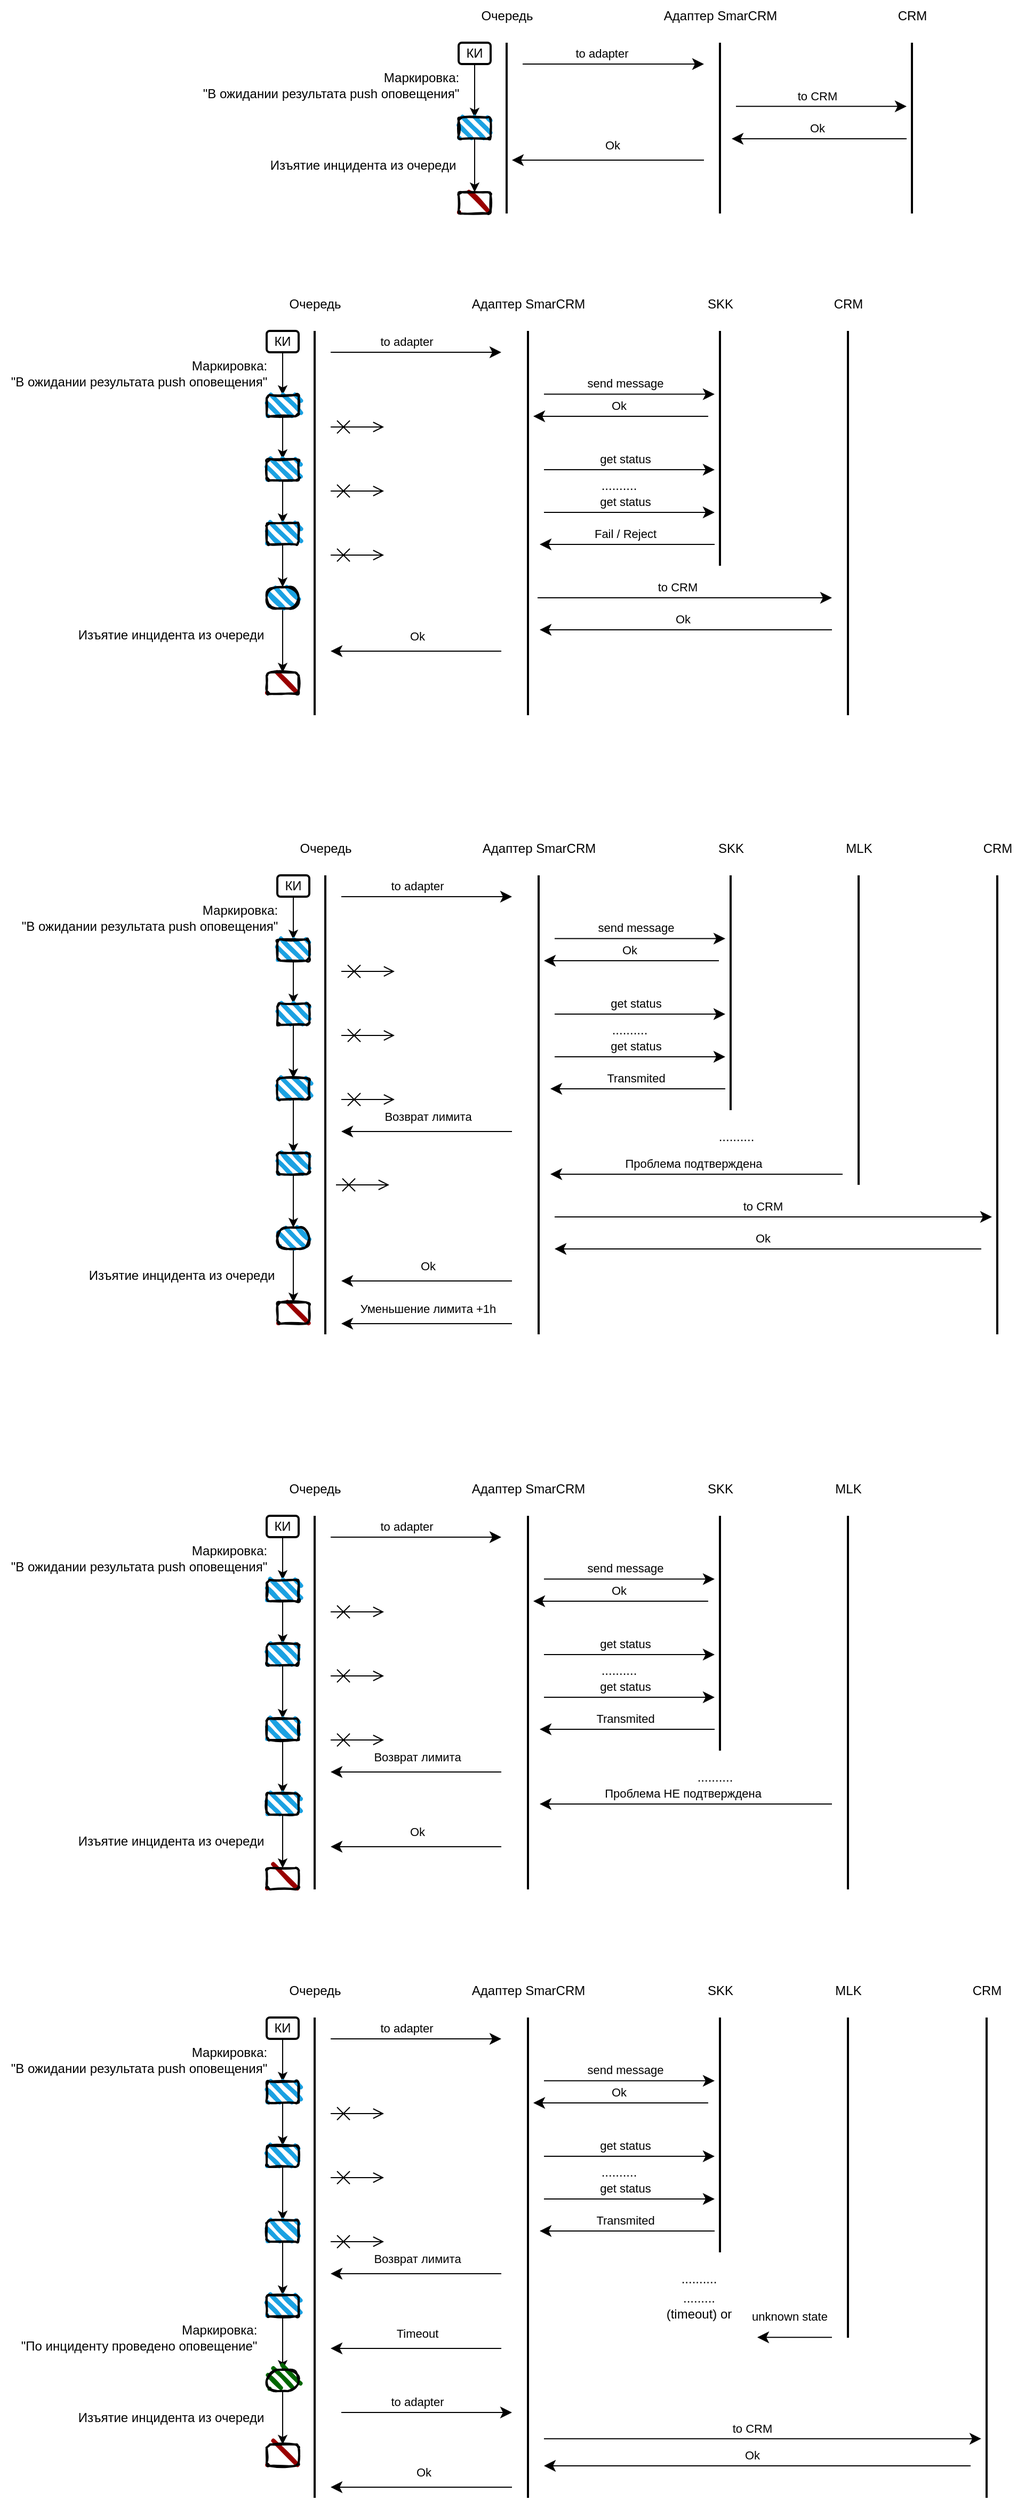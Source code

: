 <mxfile version="21.1.5" type="github">
  <diagram name="Страница 1" id="jhRbLKA4-imZrKw_z_AS">
    <mxGraphModel dx="2032" dy="474" grid="1" gridSize="10" guides="1" tooltips="1" connect="1" arrows="1" fold="1" page="1" pageScale="1" pageWidth="827" pageHeight="1169" math="0" shadow="0">
      <root>
        <mxCell id="0" />
        <mxCell id="1" parent="0" />
        <mxCell id="TuORr6WVLsLbP89PUuP_-1" value="" style="line;strokeWidth=2;direction=south;html=1;" vertex="1" parent="1">
          <mxGeometry x="500" y="80" width="10" height="160" as="geometry" />
        </mxCell>
        <mxCell id="TuORr6WVLsLbP89PUuP_-3" value="" style="line;strokeWidth=2;direction=south;html=1;" vertex="1" parent="1">
          <mxGeometry x="680" y="80" width="10" height="160" as="geometry" />
        </mxCell>
        <mxCell id="TuORr6WVLsLbP89PUuP_-4" value="" style="line;strokeWidth=2;direction=south;html=1;" vertex="1" parent="1">
          <mxGeometry x="300" y="80" width="10" height="160" as="geometry" />
        </mxCell>
        <mxCell id="TuORr6WVLsLbP89PUuP_-7" value="" style="edgeStyle=segmentEdgeStyle;endArrow=classic;html=1;curved=0;rounded=0;endSize=8;startSize=8;" edge="1" parent="1">
          <mxGeometry width="50" height="50" relative="1" as="geometry">
            <mxPoint x="320" y="100" as="sourcePoint" />
            <mxPoint x="490" y="100" as="targetPoint" />
          </mxGeometry>
        </mxCell>
        <mxCell id="TuORr6WVLsLbP89PUuP_-17" value="to adapter" style="edgeLabel;html=1;align=center;verticalAlign=middle;resizable=0;points=[];" vertex="1" connectable="0" parent="TuORr6WVLsLbP89PUuP_-7">
          <mxGeometry x="-0.342" y="-2" relative="1" as="geometry">
            <mxPoint x="18" y="-12" as="offset" />
          </mxGeometry>
        </mxCell>
        <mxCell id="TuORr6WVLsLbP89PUuP_-8" value="to CRM" style="edgeStyle=segmentEdgeStyle;endArrow=classic;html=1;curved=0;rounded=0;endSize=8;startSize=8;" edge="1" parent="1">
          <mxGeometry x="-0.05" y="10" width="50" height="50" relative="1" as="geometry">
            <mxPoint x="520" y="139.66" as="sourcePoint" />
            <mxPoint x="680" y="139.66" as="targetPoint" />
            <mxPoint as="offset" />
          </mxGeometry>
        </mxCell>
        <mxCell id="TuORr6WVLsLbP89PUuP_-9" value="Ok" style="edgeStyle=segmentEdgeStyle;endArrow=classic;html=1;curved=0;rounded=0;endSize=8;startSize=8;" edge="1" parent="1">
          <mxGeometry x="0.024" y="-10" width="50" height="50" relative="1" as="geometry">
            <mxPoint x="680" y="170" as="sourcePoint" />
            <mxPoint x="516" y="170" as="targetPoint" />
            <mxPoint as="offset" />
          </mxGeometry>
        </mxCell>
        <mxCell id="TuORr6WVLsLbP89PUuP_-11" value="Очередь" style="text;html=1;align=center;verticalAlign=middle;resizable=0;points=[];autosize=1;strokeColor=none;fillColor=none;" vertex="1" parent="1">
          <mxGeometry x="270" y="40" width="70" height="30" as="geometry" />
        </mxCell>
        <mxCell id="TuORr6WVLsLbP89PUuP_-12" value="Адаптер SmarCRM" style="text;html=1;align=center;verticalAlign=middle;resizable=0;points=[];autosize=1;strokeColor=none;fillColor=none;" vertex="1" parent="1">
          <mxGeometry x="440" y="40" width="130" height="30" as="geometry" />
        </mxCell>
        <mxCell id="TuORr6WVLsLbP89PUuP_-29" value="" style="edgeStyle=orthogonalEdgeStyle;rounded=0;orthogonalLoop=1;jettySize=auto;html=1;" edge="1" parent="1" source="TuORr6WVLsLbP89PUuP_-15" target="TuORr6WVLsLbP89PUuP_-16">
          <mxGeometry relative="1" as="geometry" />
        </mxCell>
        <mxCell id="TuORr6WVLsLbP89PUuP_-15" value="КИ" style="rounded=1;whiteSpace=wrap;html=1;strokeWidth=2;" vertex="1" parent="1">
          <mxGeometry x="260" y="80" width="30" height="20" as="geometry" />
        </mxCell>
        <mxCell id="TuORr6WVLsLbP89PUuP_-32" value="" style="edgeStyle=orthogonalEdgeStyle;rounded=0;orthogonalLoop=1;jettySize=auto;html=1;" edge="1" parent="1" source="TuORr6WVLsLbP89PUuP_-16" target="TuORr6WVLsLbP89PUuP_-23">
          <mxGeometry relative="1" as="geometry" />
        </mxCell>
        <mxCell id="TuORr6WVLsLbP89PUuP_-16" value="" style="rounded=1;whiteSpace=wrap;html=1;strokeWidth=2;fillWeight=4;hachureGap=8;hachureAngle=45;fillColor=#1ba1e2;sketch=1;" vertex="1" parent="1">
          <mxGeometry x="260" y="150" width="30" height="20" as="geometry" />
        </mxCell>
        <mxCell id="TuORr6WVLsLbP89PUuP_-21" value="" style="edgeStyle=segmentEdgeStyle;endArrow=classic;html=1;curved=0;rounded=0;endSize=8;startSize=8;" edge="1" parent="1">
          <mxGeometry width="50" height="50" relative="1" as="geometry">
            <mxPoint x="490" y="190" as="sourcePoint" />
            <mxPoint x="310" y="190" as="targetPoint" />
          </mxGeometry>
        </mxCell>
        <mxCell id="TuORr6WVLsLbP89PUuP_-22" value="Ok" style="edgeLabel;html=1;align=center;verticalAlign=middle;resizable=0;points=[];" vertex="1" connectable="0" parent="TuORr6WVLsLbP89PUuP_-21">
          <mxGeometry x="-0.342" y="-2" relative="1" as="geometry">
            <mxPoint x="-27" y="-12" as="offset" />
          </mxGeometry>
        </mxCell>
        <mxCell id="TuORr6WVLsLbP89PUuP_-23" value="" style="rounded=1;whiteSpace=wrap;html=1;strokeWidth=2;fillWeight=4;hachureGap=20;hachureAngle=45;fillColor=#990000;sketch=1;" vertex="1" parent="1">
          <mxGeometry x="260" y="220" width="30" height="20" as="geometry" />
        </mxCell>
        <mxCell id="TuORr6WVLsLbP89PUuP_-28" value="CRM" style="text;html=1;align=center;verticalAlign=middle;resizable=0;points=[];autosize=1;strokeColor=none;fillColor=none;" vertex="1" parent="1">
          <mxGeometry x="660" y="40" width="50" height="30" as="geometry" />
        </mxCell>
        <mxCell id="TuORr6WVLsLbP89PUuP_-31" value="&lt;div align=&quot;right&quot;&gt;Маркировка: &lt;br&gt;&lt;/div&gt;&quot;В ожидании результата &lt;span lang=&quot;EN-US&quot;&gt;push &lt;/span&gt;&lt;span&gt;оповещения&quot;&lt;/span&gt;" style="text;html=1;align=center;verticalAlign=middle;resizable=0;points=[];autosize=1;strokeColor=none;fillColor=none;" vertex="1" parent="1">
          <mxGeometry x="10" y="100" width="260" height="40" as="geometry" />
        </mxCell>
        <mxCell id="TuORr6WVLsLbP89PUuP_-33" value="Изъятие инцидента из очереди" style="text;html=1;align=center;verticalAlign=middle;resizable=0;points=[];autosize=1;strokeColor=none;fillColor=none;" vertex="1" parent="1">
          <mxGeometry x="70" y="180" width="200" height="30" as="geometry" />
        </mxCell>
        <mxCell id="TuORr6WVLsLbP89PUuP_-34" value="" style="line;strokeWidth=2;direction=south;html=1;" vertex="1" parent="1">
          <mxGeometry x="320" y="350" width="10" height="360" as="geometry" />
        </mxCell>
        <mxCell id="TuORr6WVLsLbP89PUuP_-35" value="" style="line;strokeWidth=2;direction=south;html=1;" vertex="1" parent="1">
          <mxGeometry x="500" y="350" width="10" height="220" as="geometry" />
        </mxCell>
        <mxCell id="TuORr6WVLsLbP89PUuP_-36" value="" style="line;strokeWidth=2;direction=south;html=1;" vertex="1" parent="1">
          <mxGeometry x="120" y="350" width="10" height="360" as="geometry" />
        </mxCell>
        <mxCell id="TuORr6WVLsLbP89PUuP_-37" value="" style="edgeStyle=segmentEdgeStyle;endArrow=classic;html=1;curved=0;rounded=0;endSize=8;startSize=8;" edge="1" parent="1">
          <mxGeometry width="50" height="50" relative="1" as="geometry">
            <mxPoint x="140" y="370" as="sourcePoint" />
            <mxPoint x="300" y="370" as="targetPoint" />
          </mxGeometry>
        </mxCell>
        <mxCell id="TuORr6WVLsLbP89PUuP_-38" value="to adapter" style="edgeLabel;html=1;align=center;verticalAlign=middle;resizable=0;points=[];" vertex="1" connectable="0" parent="TuORr6WVLsLbP89PUuP_-37">
          <mxGeometry x="-0.342" y="-2" relative="1" as="geometry">
            <mxPoint x="18" y="-12" as="offset" />
          </mxGeometry>
        </mxCell>
        <mxCell id="TuORr6WVLsLbP89PUuP_-39" value="send message" style="edgeStyle=segmentEdgeStyle;endArrow=classic;html=1;curved=0;rounded=0;endSize=8;startSize=8;" edge="1" parent="1">
          <mxGeometry x="-0.05" y="10" width="50" height="50" relative="1" as="geometry">
            <mxPoint x="340" y="409.31" as="sourcePoint" />
            <mxPoint x="500" y="409.31" as="targetPoint" />
            <mxPoint as="offset" />
          </mxGeometry>
        </mxCell>
        <mxCell id="TuORr6WVLsLbP89PUuP_-40" value="Ok" style="edgeStyle=segmentEdgeStyle;endArrow=classic;html=1;curved=0;rounded=0;endSize=8;startSize=8;" edge="1" parent="1">
          <mxGeometry x="0.026" y="-10" width="50" height="50" relative="1" as="geometry">
            <mxPoint x="494" y="430" as="sourcePoint" />
            <mxPoint x="330" y="430" as="targetPoint" />
            <mxPoint as="offset" />
          </mxGeometry>
        </mxCell>
        <mxCell id="TuORr6WVLsLbP89PUuP_-41" value="Очередь" style="text;html=1;align=center;verticalAlign=middle;resizable=0;points=[];autosize=1;strokeColor=none;fillColor=none;" vertex="1" parent="1">
          <mxGeometry x="90" y="310" width="70" height="30" as="geometry" />
        </mxCell>
        <mxCell id="TuORr6WVLsLbP89PUuP_-42" value="Адаптер SmarCRM" style="text;html=1;align=center;verticalAlign=middle;resizable=0;points=[];autosize=1;strokeColor=none;fillColor=none;" vertex="1" parent="1">
          <mxGeometry x="260" y="310" width="130" height="30" as="geometry" />
        </mxCell>
        <mxCell id="TuORr6WVLsLbP89PUuP_-43" value="" style="edgeStyle=orthogonalEdgeStyle;rounded=0;orthogonalLoop=1;jettySize=auto;html=1;" edge="1" parent="1" source="TuORr6WVLsLbP89PUuP_-44" target="TuORr6WVLsLbP89PUuP_-46">
          <mxGeometry relative="1" as="geometry" />
        </mxCell>
        <mxCell id="TuORr6WVLsLbP89PUuP_-44" value="КИ" style="rounded=1;whiteSpace=wrap;html=1;strokeWidth=2;" vertex="1" parent="1">
          <mxGeometry x="80" y="350" width="30" height="20" as="geometry" />
        </mxCell>
        <mxCell id="TuORr6WVLsLbP89PUuP_-87" style="edgeStyle=orthogonalEdgeStyle;rounded=0;orthogonalLoop=1;jettySize=auto;html=1;entryX=0.5;entryY=0;entryDx=0;entryDy=0;" edge="1" parent="1" source="TuORr6WVLsLbP89PUuP_-46" target="TuORr6WVLsLbP89PUuP_-82">
          <mxGeometry relative="1" as="geometry" />
        </mxCell>
        <mxCell id="TuORr6WVLsLbP89PUuP_-46" value="" style="rounded=1;whiteSpace=wrap;html=1;strokeWidth=2;fillWeight=4;hachureGap=8;hachureAngle=45;fillColor=#1ba1e2;sketch=1;" vertex="1" parent="1">
          <mxGeometry x="80" y="410" width="30" height="20" as="geometry" />
        </mxCell>
        <mxCell id="TuORr6WVLsLbP89PUuP_-50" value="SKK" style="text;html=1;align=center;verticalAlign=middle;resizable=0;points=[];autosize=1;strokeColor=none;fillColor=none;" vertex="1" parent="1">
          <mxGeometry x="480" y="310" width="50" height="30" as="geometry" />
        </mxCell>
        <mxCell id="TuORr6WVLsLbP89PUuP_-51" value="&lt;div align=&quot;right&quot;&gt;Маркировка: &lt;br&gt;&lt;/div&gt;&quot;В ожидании результата &lt;span lang=&quot;EN-US&quot;&gt;push &lt;/span&gt;&lt;span&gt;оповещения&quot;&lt;/span&gt;" style="text;html=1;align=center;verticalAlign=middle;resizable=0;points=[];autosize=1;strokeColor=none;fillColor=none;" vertex="1" parent="1">
          <mxGeometry x="-170" y="370" width="260" height="40" as="geometry" />
        </mxCell>
        <mxCell id="TuORr6WVLsLbP89PUuP_-53" value="get status" style="edgeStyle=segmentEdgeStyle;endArrow=classic;html=1;curved=0;rounded=0;endSize=8;startSize=8;" edge="1" parent="1">
          <mxGeometry x="-0.05" y="10" width="50" height="50" relative="1" as="geometry">
            <mxPoint x="340" y="480.0" as="sourcePoint" />
            <mxPoint x="500" y="480.0" as="targetPoint" />
            <mxPoint as="offset" />
          </mxGeometry>
        </mxCell>
        <mxCell id="TuORr6WVLsLbP89PUuP_-54" value=".........." style="text;html=1;align=center;verticalAlign=middle;resizable=0;points=[];autosize=1;strokeColor=none;fillColor=none;" vertex="1" parent="1">
          <mxGeometry x="380" y="480" width="60" height="30" as="geometry" />
        </mxCell>
        <mxCell id="TuORr6WVLsLbP89PUuP_-55" value="get status" style="edgeStyle=segmentEdgeStyle;endArrow=classic;html=1;curved=0;rounded=0;endSize=8;startSize=8;" edge="1" parent="1">
          <mxGeometry x="-0.05" y="10" width="50" height="50" relative="1" as="geometry">
            <mxPoint x="340" y="520" as="sourcePoint" />
            <mxPoint x="500" y="520" as="targetPoint" />
            <mxPoint as="offset" />
          </mxGeometry>
        </mxCell>
        <mxCell id="TuORr6WVLsLbP89PUuP_-56" value="Fail / Reject" style="edgeStyle=segmentEdgeStyle;endArrow=classic;html=1;curved=0;rounded=0;endSize=8;startSize=8;" edge="1" parent="1">
          <mxGeometry x="0.026" y="-10" width="50" height="50" relative="1" as="geometry">
            <mxPoint x="500" y="550" as="sourcePoint" />
            <mxPoint x="336" y="550" as="targetPoint" />
            <mxPoint as="offset" />
          </mxGeometry>
        </mxCell>
        <mxCell id="TuORr6WVLsLbP89PUuP_-75" value="" style="line;strokeWidth=2;direction=south;html=1;" vertex="1" parent="1">
          <mxGeometry x="620" y="350" width="10" height="360" as="geometry" />
        </mxCell>
        <mxCell id="TuORr6WVLsLbP89PUuP_-76" value="CRM" style="text;html=1;align=center;verticalAlign=middle;resizable=0;points=[];autosize=1;strokeColor=none;fillColor=none;" vertex="1" parent="1">
          <mxGeometry x="600" y="310" width="50" height="30" as="geometry" />
        </mxCell>
        <mxCell id="TuORr6WVLsLbP89PUuP_-78" value="to CRM" style="edgeStyle=segmentEdgeStyle;endArrow=classic;html=1;curved=0;rounded=0;endSize=8;startSize=8;" edge="1" parent="1">
          <mxGeometry x="-0.05" y="10" width="50" height="50" relative="1" as="geometry">
            <mxPoint x="334" y="600" as="sourcePoint" />
            <mxPoint x="610" y="600" as="targetPoint" />
            <mxPoint as="offset" />
          </mxGeometry>
        </mxCell>
        <mxCell id="TuORr6WVLsLbP89PUuP_-79" value="Ok" style="edgeStyle=segmentEdgeStyle;endArrow=classic;html=1;curved=0;rounded=0;endSize=8;startSize=8;" edge="1" parent="1">
          <mxGeometry x="0.026" y="-10" width="50" height="50" relative="1" as="geometry">
            <mxPoint x="610" y="630" as="sourcePoint" />
            <mxPoint x="336" y="630" as="targetPoint" />
            <mxPoint as="offset" />
          </mxGeometry>
        </mxCell>
        <mxCell id="TuORr6WVLsLbP89PUuP_-80" value="" style="edgeStyle=segmentEdgeStyle;endArrow=classic;html=1;curved=0;rounded=0;endSize=8;startSize=8;" edge="1" parent="1">
          <mxGeometry width="50" height="50" relative="1" as="geometry">
            <mxPoint x="300" y="650" as="sourcePoint" />
            <mxPoint x="140" y="650" as="targetPoint" />
          </mxGeometry>
        </mxCell>
        <mxCell id="TuORr6WVLsLbP89PUuP_-81" value="Ok" style="edgeLabel;html=1;align=center;verticalAlign=middle;resizable=0;points=[];" vertex="1" connectable="0" parent="TuORr6WVLsLbP89PUuP_-80">
          <mxGeometry x="-0.342" y="-2" relative="1" as="geometry">
            <mxPoint x="-27" y="-12" as="offset" />
          </mxGeometry>
        </mxCell>
        <mxCell id="TuORr6WVLsLbP89PUuP_-88" style="edgeStyle=orthogonalEdgeStyle;rounded=0;orthogonalLoop=1;jettySize=auto;html=1;entryX=0.5;entryY=0;entryDx=0;entryDy=0;" edge="1" parent="1" source="TuORr6WVLsLbP89PUuP_-82" target="TuORr6WVLsLbP89PUuP_-83">
          <mxGeometry relative="1" as="geometry" />
        </mxCell>
        <mxCell id="TuORr6WVLsLbP89PUuP_-82" value="" style="rounded=1;whiteSpace=wrap;html=1;strokeWidth=2;fillWeight=4;hachureGap=8;hachureAngle=45;fillColor=#1ba1e2;sketch=1;" vertex="1" parent="1">
          <mxGeometry x="80" y="470" width="30" height="20" as="geometry" />
        </mxCell>
        <mxCell id="TuORr6WVLsLbP89PUuP_-89" style="edgeStyle=orthogonalEdgeStyle;rounded=0;orthogonalLoop=1;jettySize=auto;html=1;entryX=0.5;entryY=0;entryDx=0;entryDy=0;" edge="1" parent="1" source="TuORr6WVLsLbP89PUuP_-83" target="TuORr6WVLsLbP89PUuP_-84">
          <mxGeometry relative="1" as="geometry" />
        </mxCell>
        <mxCell id="TuORr6WVLsLbP89PUuP_-83" value="" style="rounded=1;whiteSpace=wrap;html=1;strokeWidth=2;fillWeight=4;hachureGap=8;hachureAngle=45;fillColor=#1ba1e2;sketch=1;" vertex="1" parent="1">
          <mxGeometry x="80" y="530" width="30" height="20" as="geometry" />
        </mxCell>
        <mxCell id="TuORr6WVLsLbP89PUuP_-90" style="edgeStyle=orthogonalEdgeStyle;rounded=0;orthogonalLoop=1;jettySize=auto;html=1;entryX=0.5;entryY=0;entryDx=0;entryDy=0;" edge="1" parent="1" source="TuORr6WVLsLbP89PUuP_-84" target="TuORr6WVLsLbP89PUuP_-85">
          <mxGeometry relative="1" as="geometry" />
        </mxCell>
        <mxCell id="TuORr6WVLsLbP89PUuP_-84" value="" style="rounded=1;whiteSpace=wrap;html=1;strokeWidth=2;fillWeight=4;hachureGap=8;hachureAngle=45;fillColor=#1ba1e2;sketch=1;arcSize=50;" vertex="1" parent="1">
          <mxGeometry x="80" y="590" width="30" height="20" as="geometry" />
        </mxCell>
        <mxCell id="TuORr6WVLsLbP89PUuP_-85" value="" style="rounded=1;whiteSpace=wrap;html=1;strokeWidth=2;fillWeight=4;hachureGap=20;hachureAngle=45;fillColor=#990000;sketch=1;" vertex="1" parent="1">
          <mxGeometry x="80" y="670" width="30" height="20" as="geometry" />
        </mxCell>
        <mxCell id="TuORr6WVLsLbP89PUuP_-91" value="Изъятие инцидента из очереди" style="text;html=1;align=center;verticalAlign=middle;resizable=0;points=[];autosize=1;strokeColor=none;fillColor=none;" vertex="1" parent="1">
          <mxGeometry x="-110" y="620" width="200" height="30" as="geometry" />
        </mxCell>
        <mxCell id="TuORr6WVLsLbP89PUuP_-97" value="" style="endArrow=open;startArrow=cross;endFill=0;startFill=0;endSize=8;startSize=10;html=1;rounded=0;" edge="1" parent="1">
          <mxGeometry width="160" relative="1" as="geometry">
            <mxPoint x="140" y="440" as="sourcePoint" />
            <mxPoint x="190" y="440" as="targetPoint" />
          </mxGeometry>
        </mxCell>
        <mxCell id="TuORr6WVLsLbP89PUuP_-98" value="" style="endArrow=open;startArrow=cross;endFill=0;startFill=0;endSize=8;startSize=10;html=1;rounded=0;" edge="1" parent="1">
          <mxGeometry width="160" relative="1" as="geometry">
            <mxPoint x="140" y="500" as="sourcePoint" />
            <mxPoint x="190" y="500" as="targetPoint" />
          </mxGeometry>
        </mxCell>
        <mxCell id="TuORr6WVLsLbP89PUuP_-99" value="" style="endArrow=open;startArrow=cross;endFill=0;startFill=0;endSize=8;startSize=10;html=1;rounded=0;" edge="1" parent="1">
          <mxGeometry width="160" relative="1" as="geometry">
            <mxPoint x="140" y="560" as="sourcePoint" />
            <mxPoint x="190" y="560" as="targetPoint" />
          </mxGeometry>
        </mxCell>
        <mxCell id="TuORr6WVLsLbP89PUuP_-100" value="" style="line;strokeWidth=2;direction=south;html=1;" vertex="1" parent="1">
          <mxGeometry x="330" y="860" width="10" height="430" as="geometry" />
        </mxCell>
        <mxCell id="TuORr6WVLsLbP89PUuP_-101" value="" style="line;strokeWidth=2;direction=south;html=1;" vertex="1" parent="1">
          <mxGeometry x="510" y="860" width="10" height="220" as="geometry" />
        </mxCell>
        <mxCell id="TuORr6WVLsLbP89PUuP_-102" value="" style="line;strokeWidth=2;direction=south;html=1;" vertex="1" parent="1">
          <mxGeometry x="130" y="860" width="10" height="430" as="geometry" />
        </mxCell>
        <mxCell id="TuORr6WVLsLbP89PUuP_-103" value="" style="edgeStyle=segmentEdgeStyle;endArrow=classic;html=1;curved=0;rounded=0;endSize=8;startSize=8;" edge="1" parent="1">
          <mxGeometry width="50" height="50" relative="1" as="geometry">
            <mxPoint x="150" y="880" as="sourcePoint" />
            <mxPoint x="310" y="880" as="targetPoint" />
          </mxGeometry>
        </mxCell>
        <mxCell id="TuORr6WVLsLbP89PUuP_-104" value="to adapter" style="edgeLabel;html=1;align=center;verticalAlign=middle;resizable=0;points=[];" vertex="1" connectable="0" parent="TuORr6WVLsLbP89PUuP_-103">
          <mxGeometry x="-0.342" y="-2" relative="1" as="geometry">
            <mxPoint x="18" y="-12" as="offset" />
          </mxGeometry>
        </mxCell>
        <mxCell id="TuORr6WVLsLbP89PUuP_-105" value="send message" style="edgeStyle=segmentEdgeStyle;endArrow=classic;html=1;curved=0;rounded=0;endSize=8;startSize=8;" edge="1" parent="1">
          <mxGeometry x="-0.05" y="10" width="50" height="50" relative="1" as="geometry">
            <mxPoint x="350" y="919.31" as="sourcePoint" />
            <mxPoint x="510" y="919.31" as="targetPoint" />
            <mxPoint as="offset" />
          </mxGeometry>
        </mxCell>
        <mxCell id="TuORr6WVLsLbP89PUuP_-106" value="Ok" style="edgeStyle=segmentEdgeStyle;endArrow=classic;html=1;curved=0;rounded=0;endSize=8;startSize=8;" edge="1" parent="1">
          <mxGeometry x="0.026" y="-10" width="50" height="50" relative="1" as="geometry">
            <mxPoint x="504" y="940" as="sourcePoint" />
            <mxPoint x="340" y="940" as="targetPoint" />
            <mxPoint as="offset" />
          </mxGeometry>
        </mxCell>
        <mxCell id="TuORr6WVLsLbP89PUuP_-107" value="Очередь" style="text;html=1;align=center;verticalAlign=middle;resizable=0;points=[];autosize=1;strokeColor=none;fillColor=none;" vertex="1" parent="1">
          <mxGeometry x="100" y="820" width="70" height="30" as="geometry" />
        </mxCell>
        <mxCell id="TuORr6WVLsLbP89PUuP_-108" value="Адаптер SmarCRM" style="text;html=1;align=center;verticalAlign=middle;resizable=0;points=[];autosize=1;strokeColor=none;fillColor=none;" vertex="1" parent="1">
          <mxGeometry x="270" y="820" width="130" height="30" as="geometry" />
        </mxCell>
        <mxCell id="TuORr6WVLsLbP89PUuP_-109" value="" style="edgeStyle=orthogonalEdgeStyle;rounded=0;orthogonalLoop=1;jettySize=auto;html=1;" edge="1" parent="1" source="TuORr6WVLsLbP89PUuP_-110" target="TuORr6WVLsLbP89PUuP_-112">
          <mxGeometry relative="1" as="geometry" />
        </mxCell>
        <mxCell id="TuORr6WVLsLbP89PUuP_-110" value="КИ" style="rounded=1;whiteSpace=wrap;html=1;strokeWidth=2;" vertex="1" parent="1">
          <mxGeometry x="90" y="860" width="30" height="20" as="geometry" />
        </mxCell>
        <mxCell id="TuORr6WVLsLbP89PUuP_-111" style="edgeStyle=orthogonalEdgeStyle;rounded=0;orthogonalLoop=1;jettySize=auto;html=1;entryX=0.5;entryY=0;entryDx=0;entryDy=0;" edge="1" parent="1" source="TuORr6WVLsLbP89PUuP_-112" target="TuORr6WVLsLbP89PUuP_-126">
          <mxGeometry relative="1" as="geometry" />
        </mxCell>
        <mxCell id="TuORr6WVLsLbP89PUuP_-112" value="" style="rounded=1;whiteSpace=wrap;html=1;strokeWidth=2;fillWeight=4;hachureGap=8;hachureAngle=45;fillColor=#1ba1e2;sketch=1;" vertex="1" parent="1">
          <mxGeometry x="90" y="920" width="30" height="20" as="geometry" />
        </mxCell>
        <mxCell id="TuORr6WVLsLbP89PUuP_-113" value="SKK" style="text;html=1;align=center;verticalAlign=middle;resizable=0;points=[];autosize=1;strokeColor=none;fillColor=none;" vertex="1" parent="1">
          <mxGeometry x="490" y="820" width="50" height="30" as="geometry" />
        </mxCell>
        <mxCell id="TuORr6WVLsLbP89PUuP_-114" value="&lt;div align=&quot;right&quot;&gt;Маркировка: &lt;br&gt;&lt;/div&gt;&quot;В ожидании результата &lt;span lang=&quot;EN-US&quot;&gt;push &lt;/span&gt;&lt;span&gt;оповещения&quot;&lt;/span&gt;" style="text;html=1;align=center;verticalAlign=middle;resizable=0;points=[];autosize=1;strokeColor=none;fillColor=none;" vertex="1" parent="1">
          <mxGeometry x="-160" y="880" width="260" height="40" as="geometry" />
        </mxCell>
        <mxCell id="TuORr6WVLsLbP89PUuP_-115" value="get status" style="edgeStyle=segmentEdgeStyle;endArrow=classic;html=1;curved=0;rounded=0;endSize=8;startSize=8;" edge="1" parent="1">
          <mxGeometry x="-0.05" y="10" width="50" height="50" relative="1" as="geometry">
            <mxPoint x="350" y="990" as="sourcePoint" />
            <mxPoint x="510" y="990" as="targetPoint" />
            <mxPoint as="offset" />
          </mxGeometry>
        </mxCell>
        <mxCell id="TuORr6WVLsLbP89PUuP_-116" value=".........." style="text;html=1;align=center;verticalAlign=middle;resizable=0;points=[];autosize=1;strokeColor=none;fillColor=none;" vertex="1" parent="1">
          <mxGeometry x="390" y="990" width="60" height="30" as="geometry" />
        </mxCell>
        <mxCell id="TuORr6WVLsLbP89PUuP_-117" value="get status" style="edgeStyle=segmentEdgeStyle;endArrow=classic;html=1;curved=0;rounded=0;endSize=8;startSize=8;" edge="1" parent="1">
          <mxGeometry x="-0.05" y="10" width="50" height="50" relative="1" as="geometry">
            <mxPoint x="350" y="1030" as="sourcePoint" />
            <mxPoint x="510" y="1030" as="targetPoint" />
            <mxPoint as="offset" />
          </mxGeometry>
        </mxCell>
        <mxCell id="TuORr6WVLsLbP89PUuP_-118" value="Transmited" style="edgeStyle=segmentEdgeStyle;endArrow=classic;html=1;curved=0;rounded=0;endSize=8;startSize=8;" edge="1" parent="1">
          <mxGeometry x="0.026" y="-10" width="50" height="50" relative="1" as="geometry">
            <mxPoint x="510" y="1060" as="sourcePoint" />
            <mxPoint x="346" y="1060" as="targetPoint" />
            <mxPoint as="offset" />
          </mxGeometry>
        </mxCell>
        <mxCell id="TuORr6WVLsLbP89PUuP_-119" value="" style="line;strokeWidth=2;direction=south;html=1;" vertex="1" parent="1">
          <mxGeometry x="630" y="860" width="10" height="290" as="geometry" />
        </mxCell>
        <mxCell id="TuORr6WVLsLbP89PUuP_-120" value="MLK" style="text;html=1;align=center;verticalAlign=middle;resizable=0;points=[];autosize=1;strokeColor=none;fillColor=none;" vertex="1" parent="1">
          <mxGeometry x="610" y="820" width="50" height="30" as="geometry" />
        </mxCell>
        <mxCell id="TuORr6WVLsLbP89PUuP_-122" value="Проблема подтверждена" style="edgeStyle=segmentEdgeStyle;endArrow=classic;html=1;curved=0;rounded=0;endSize=8;startSize=8;" edge="1" parent="1">
          <mxGeometry x="0.026" y="-10" width="50" height="50" relative="1" as="geometry">
            <mxPoint x="620" y="1140" as="sourcePoint" />
            <mxPoint x="346" y="1140" as="targetPoint" />
            <mxPoint as="offset" />
          </mxGeometry>
        </mxCell>
        <mxCell id="TuORr6WVLsLbP89PUuP_-123" value="" style="edgeStyle=segmentEdgeStyle;endArrow=classic;html=1;curved=0;rounded=0;endSize=8;startSize=8;" edge="1" parent="1">
          <mxGeometry width="50" height="50" relative="1" as="geometry">
            <mxPoint x="310" y="1240" as="sourcePoint" />
            <mxPoint x="150" y="1240" as="targetPoint" />
          </mxGeometry>
        </mxCell>
        <mxCell id="TuORr6WVLsLbP89PUuP_-124" value="Ok" style="edgeLabel;html=1;align=center;verticalAlign=middle;resizable=0;points=[];" vertex="1" connectable="0" parent="TuORr6WVLsLbP89PUuP_-123">
          <mxGeometry x="-0.342" y="-2" relative="1" as="geometry">
            <mxPoint x="-27" y="-12" as="offset" />
          </mxGeometry>
        </mxCell>
        <mxCell id="TuORr6WVLsLbP89PUuP_-125" style="edgeStyle=orthogonalEdgeStyle;rounded=0;orthogonalLoop=1;jettySize=auto;html=1;entryX=0.5;entryY=0;entryDx=0;entryDy=0;" edge="1" parent="1" source="TuORr6WVLsLbP89PUuP_-126" target="TuORr6WVLsLbP89PUuP_-128">
          <mxGeometry relative="1" as="geometry" />
        </mxCell>
        <mxCell id="TuORr6WVLsLbP89PUuP_-126" value="" style="rounded=1;whiteSpace=wrap;html=1;strokeWidth=2;fillWeight=4;hachureGap=8;hachureAngle=45;fillColor=#1ba1e2;sketch=1;" vertex="1" parent="1">
          <mxGeometry x="90" y="980" width="30" height="20" as="geometry" />
        </mxCell>
        <mxCell id="TuORr6WVLsLbP89PUuP_-127" style="edgeStyle=orthogonalEdgeStyle;rounded=0;orthogonalLoop=1;jettySize=auto;html=1;entryX=0.5;entryY=0;entryDx=0;entryDy=0;" edge="1" parent="1" source="TuORr6WVLsLbP89PUuP_-140" target="TuORr6WVLsLbP89PUuP_-130">
          <mxGeometry relative="1" as="geometry" />
        </mxCell>
        <mxCell id="TuORr6WVLsLbP89PUuP_-128" value="" style="rounded=1;whiteSpace=wrap;html=1;strokeWidth=2;fillWeight=4;hachureGap=8;hachureAngle=45;fillColor=#1ba1e2;sketch=1;" vertex="1" parent="1">
          <mxGeometry x="90" y="1050" width="30" height="20" as="geometry" />
        </mxCell>
        <mxCell id="TuORr6WVLsLbP89PUuP_-129" style="edgeStyle=orthogonalEdgeStyle;rounded=0;orthogonalLoop=1;jettySize=auto;html=1;entryX=0.5;entryY=0;entryDx=0;entryDy=0;" edge="1" parent="1" source="TuORr6WVLsLbP89PUuP_-130" target="TuORr6WVLsLbP89PUuP_-131">
          <mxGeometry relative="1" as="geometry" />
        </mxCell>
        <mxCell id="TuORr6WVLsLbP89PUuP_-130" value="" style="rounded=1;whiteSpace=wrap;html=1;strokeWidth=2;fillWeight=4;hachureGap=8;hachureAngle=45;fillColor=#1ba1e2;sketch=1;arcSize=50;" vertex="1" parent="1">
          <mxGeometry x="90" y="1190" width="30" height="20" as="geometry" />
        </mxCell>
        <mxCell id="TuORr6WVLsLbP89PUuP_-131" value="" style="rounded=1;whiteSpace=wrap;html=1;strokeWidth=2;fillWeight=4;hachureGap=20;hachureAngle=45;fillColor=#990000;sketch=1;" vertex="1" parent="1">
          <mxGeometry x="90" y="1260" width="30" height="20" as="geometry" />
        </mxCell>
        <mxCell id="TuORr6WVLsLbP89PUuP_-132" value="Изъятие инцидента из очереди" style="text;html=1;align=center;verticalAlign=middle;resizable=0;points=[];autosize=1;strokeColor=none;fillColor=none;" vertex="1" parent="1">
          <mxGeometry x="-100" y="1220" width="200" height="30" as="geometry" />
        </mxCell>
        <mxCell id="TuORr6WVLsLbP89PUuP_-133" value="" style="endArrow=open;startArrow=cross;endFill=0;startFill=0;endSize=8;startSize=10;html=1;rounded=0;" edge="1" parent="1">
          <mxGeometry width="160" relative="1" as="geometry">
            <mxPoint x="150" y="950" as="sourcePoint" />
            <mxPoint x="200" y="950" as="targetPoint" />
          </mxGeometry>
        </mxCell>
        <mxCell id="TuORr6WVLsLbP89PUuP_-134" value="" style="endArrow=open;startArrow=cross;endFill=0;startFill=0;endSize=8;startSize=10;html=1;rounded=0;" edge="1" parent="1">
          <mxGeometry width="160" relative="1" as="geometry">
            <mxPoint x="150" y="1010" as="sourcePoint" />
            <mxPoint x="200" y="1010" as="targetPoint" />
          </mxGeometry>
        </mxCell>
        <mxCell id="TuORr6WVLsLbP89PUuP_-135" value="" style="endArrow=open;startArrow=cross;endFill=0;startFill=0;endSize=8;startSize=10;html=1;rounded=0;" edge="1" parent="1">
          <mxGeometry width="160" relative="1" as="geometry">
            <mxPoint x="150" y="1070" as="sourcePoint" />
            <mxPoint x="200" y="1070" as="targetPoint" />
          </mxGeometry>
        </mxCell>
        <mxCell id="TuORr6WVLsLbP89PUuP_-136" value="" style="line;strokeWidth=2;direction=south;html=1;" vertex="1" parent="1">
          <mxGeometry x="760" y="860" width="10" height="430" as="geometry" />
        </mxCell>
        <mxCell id="TuORr6WVLsLbP89PUuP_-137" value="CRM" style="text;html=1;align=center;verticalAlign=middle;resizable=0;points=[];autosize=1;strokeColor=none;fillColor=none;" vertex="1" parent="1">
          <mxGeometry x="740" y="820" width="50" height="30" as="geometry" />
        </mxCell>
        <mxCell id="TuORr6WVLsLbP89PUuP_-138" value="to CRM" style="edgeStyle=segmentEdgeStyle;endArrow=classic;html=1;curved=0;rounded=0;endSize=8;startSize=8;" edge="1" parent="1" target="TuORr6WVLsLbP89PUuP_-136">
          <mxGeometry x="-0.05" y="10" width="50" height="50" relative="1" as="geometry">
            <mxPoint x="350" y="1180" as="sourcePoint" />
            <mxPoint x="626" y="1180" as="targetPoint" />
            <mxPoint as="offset" />
          </mxGeometry>
        </mxCell>
        <mxCell id="TuORr6WVLsLbP89PUuP_-139" value="Ok" style="edgeStyle=segmentEdgeStyle;endArrow=classic;html=1;curved=0;rounded=0;endSize=8;startSize=8;" edge="1" parent="1">
          <mxGeometry x="0.026" y="-10" width="50" height="50" relative="1" as="geometry">
            <mxPoint x="750" y="1210" as="sourcePoint" />
            <mxPoint x="350" y="1210" as="targetPoint" />
            <mxPoint as="offset" />
          </mxGeometry>
        </mxCell>
        <mxCell id="TuORr6WVLsLbP89PUuP_-141" value="" style="edgeStyle=orthogonalEdgeStyle;rounded=0;orthogonalLoop=1;jettySize=auto;html=1;entryX=0.5;entryY=0;entryDx=0;entryDy=0;" edge="1" parent="1" source="TuORr6WVLsLbP89PUuP_-128" target="TuORr6WVLsLbP89PUuP_-140">
          <mxGeometry relative="1" as="geometry">
            <mxPoint x="105" y="1060" as="sourcePoint" />
            <mxPoint x="105" y="1190" as="targetPoint" />
          </mxGeometry>
        </mxCell>
        <mxCell id="TuORr6WVLsLbP89PUuP_-140" value="" style="rounded=1;whiteSpace=wrap;html=1;strokeWidth=2;fillWeight=4;hachureGap=8;hachureAngle=45;fillColor=#1ba1e2;sketch=1;" vertex="1" parent="1">
          <mxGeometry x="90" y="1120" width="30" height="20" as="geometry" />
        </mxCell>
        <mxCell id="TuORr6WVLsLbP89PUuP_-142" value="" style="endArrow=open;startArrow=cross;endFill=0;startFill=0;endSize=8;startSize=10;html=1;rounded=0;" edge="1" parent="1">
          <mxGeometry width="160" relative="1" as="geometry">
            <mxPoint x="145" y="1150" as="sourcePoint" />
            <mxPoint x="195" y="1150" as="targetPoint" />
          </mxGeometry>
        </mxCell>
        <mxCell id="TuORr6WVLsLbP89PUuP_-143" value="" style="line;strokeWidth=2;direction=south;html=1;" vertex="1" parent="1">
          <mxGeometry x="320" y="1460" width="10" height="350" as="geometry" />
        </mxCell>
        <mxCell id="TuORr6WVLsLbP89PUuP_-144" value="" style="line;strokeWidth=2;direction=south;html=1;" vertex="1" parent="1">
          <mxGeometry x="500" y="1460" width="10" height="220" as="geometry" />
        </mxCell>
        <mxCell id="TuORr6WVLsLbP89PUuP_-145" value="" style="line;strokeWidth=2;direction=south;html=1;" vertex="1" parent="1">
          <mxGeometry x="120" y="1460" width="10" height="350" as="geometry" />
        </mxCell>
        <mxCell id="TuORr6WVLsLbP89PUuP_-146" value="" style="edgeStyle=segmentEdgeStyle;endArrow=classic;html=1;curved=0;rounded=0;endSize=8;startSize=8;" edge="1" parent="1">
          <mxGeometry width="50" height="50" relative="1" as="geometry">
            <mxPoint x="140" y="1480" as="sourcePoint" />
            <mxPoint x="300" y="1480" as="targetPoint" />
          </mxGeometry>
        </mxCell>
        <mxCell id="TuORr6WVLsLbP89PUuP_-147" value="to adapter" style="edgeLabel;html=1;align=center;verticalAlign=middle;resizable=0;points=[];" vertex="1" connectable="0" parent="TuORr6WVLsLbP89PUuP_-146">
          <mxGeometry x="-0.342" y="-2" relative="1" as="geometry">
            <mxPoint x="18" y="-12" as="offset" />
          </mxGeometry>
        </mxCell>
        <mxCell id="TuORr6WVLsLbP89PUuP_-148" value="send message" style="edgeStyle=segmentEdgeStyle;endArrow=classic;html=1;curved=0;rounded=0;endSize=8;startSize=8;" edge="1" parent="1">
          <mxGeometry x="-0.05" y="10" width="50" height="50" relative="1" as="geometry">
            <mxPoint x="340" y="1519.31" as="sourcePoint" />
            <mxPoint x="500" y="1519.31" as="targetPoint" />
            <mxPoint as="offset" />
          </mxGeometry>
        </mxCell>
        <mxCell id="TuORr6WVLsLbP89PUuP_-149" value="Ok" style="edgeStyle=segmentEdgeStyle;endArrow=classic;html=1;curved=0;rounded=0;endSize=8;startSize=8;" edge="1" parent="1">
          <mxGeometry x="0.026" y="-10" width="50" height="50" relative="1" as="geometry">
            <mxPoint x="494" y="1540" as="sourcePoint" />
            <mxPoint x="330" y="1540" as="targetPoint" />
            <mxPoint as="offset" />
          </mxGeometry>
        </mxCell>
        <mxCell id="TuORr6WVLsLbP89PUuP_-150" value="Очередь" style="text;html=1;align=center;verticalAlign=middle;resizable=0;points=[];autosize=1;strokeColor=none;fillColor=none;" vertex="1" parent="1">
          <mxGeometry x="90" y="1420" width="70" height="30" as="geometry" />
        </mxCell>
        <mxCell id="TuORr6WVLsLbP89PUuP_-151" value="Адаптер SmarCRM" style="text;html=1;align=center;verticalAlign=middle;resizable=0;points=[];autosize=1;strokeColor=none;fillColor=none;" vertex="1" parent="1">
          <mxGeometry x="260" y="1420" width="130" height="30" as="geometry" />
        </mxCell>
        <mxCell id="TuORr6WVLsLbP89PUuP_-152" value="" style="edgeStyle=orthogonalEdgeStyle;rounded=0;orthogonalLoop=1;jettySize=auto;html=1;" edge="1" source="TuORr6WVLsLbP89PUuP_-153" target="TuORr6WVLsLbP89PUuP_-155" parent="1">
          <mxGeometry relative="1" as="geometry" />
        </mxCell>
        <mxCell id="TuORr6WVLsLbP89PUuP_-153" value="КИ" style="rounded=1;whiteSpace=wrap;html=1;strokeWidth=2;" vertex="1" parent="1">
          <mxGeometry x="80" y="1460" width="30" height="20" as="geometry" />
        </mxCell>
        <mxCell id="TuORr6WVLsLbP89PUuP_-154" style="edgeStyle=orthogonalEdgeStyle;rounded=0;orthogonalLoop=1;jettySize=auto;html=1;entryX=0.5;entryY=0;entryDx=0;entryDy=0;" edge="1" source="TuORr6WVLsLbP89PUuP_-155" target="TuORr6WVLsLbP89PUuP_-168" parent="1">
          <mxGeometry relative="1" as="geometry" />
        </mxCell>
        <mxCell id="TuORr6WVLsLbP89PUuP_-155" value="" style="rounded=1;whiteSpace=wrap;html=1;strokeWidth=2;fillWeight=4;hachureGap=8;hachureAngle=45;fillColor=#1ba1e2;sketch=1;" vertex="1" parent="1">
          <mxGeometry x="80" y="1520" width="30" height="20" as="geometry" />
        </mxCell>
        <mxCell id="TuORr6WVLsLbP89PUuP_-156" value="SKK" style="text;html=1;align=center;verticalAlign=middle;resizable=0;points=[];autosize=1;strokeColor=none;fillColor=none;" vertex="1" parent="1">
          <mxGeometry x="480" y="1420" width="50" height="30" as="geometry" />
        </mxCell>
        <mxCell id="TuORr6WVLsLbP89PUuP_-157" value="&lt;div align=&quot;right&quot;&gt;Маркировка: &lt;br&gt;&lt;/div&gt;&quot;В ожидании результата &lt;span lang=&quot;EN-US&quot;&gt;push &lt;/span&gt;&lt;span&gt;оповещения&quot;&lt;/span&gt;" style="text;html=1;align=center;verticalAlign=middle;resizable=0;points=[];autosize=1;strokeColor=none;fillColor=none;" vertex="1" parent="1">
          <mxGeometry x="-170" y="1480" width="260" height="40" as="geometry" />
        </mxCell>
        <mxCell id="TuORr6WVLsLbP89PUuP_-158" value="get status" style="edgeStyle=segmentEdgeStyle;endArrow=classic;html=1;curved=0;rounded=0;endSize=8;startSize=8;" edge="1" parent="1">
          <mxGeometry x="-0.05" y="10" width="50" height="50" relative="1" as="geometry">
            <mxPoint x="340" y="1590" as="sourcePoint" />
            <mxPoint x="500" y="1590" as="targetPoint" />
            <mxPoint as="offset" />
          </mxGeometry>
        </mxCell>
        <mxCell id="TuORr6WVLsLbP89PUuP_-159" value=".........." style="text;html=1;align=center;verticalAlign=middle;resizable=0;points=[];autosize=1;strokeColor=none;fillColor=none;" vertex="1" parent="1">
          <mxGeometry x="380" y="1590" width="60" height="30" as="geometry" />
        </mxCell>
        <mxCell id="TuORr6WVLsLbP89PUuP_-160" value="get status" style="edgeStyle=segmentEdgeStyle;endArrow=classic;html=1;curved=0;rounded=0;endSize=8;startSize=8;" edge="1" parent="1">
          <mxGeometry x="-0.05" y="10" width="50" height="50" relative="1" as="geometry">
            <mxPoint x="340" y="1630" as="sourcePoint" />
            <mxPoint x="500" y="1630" as="targetPoint" />
            <mxPoint as="offset" />
          </mxGeometry>
        </mxCell>
        <mxCell id="TuORr6WVLsLbP89PUuP_-161" value="Transmited" style="edgeStyle=segmentEdgeStyle;endArrow=classic;html=1;curved=0;rounded=0;endSize=8;startSize=8;" edge="1" parent="1">
          <mxGeometry x="0.026" y="-10" width="50" height="50" relative="1" as="geometry">
            <mxPoint x="500" y="1660" as="sourcePoint" />
            <mxPoint x="336" y="1660" as="targetPoint" />
            <mxPoint as="offset" />
          </mxGeometry>
        </mxCell>
        <mxCell id="TuORr6WVLsLbP89PUuP_-162" value="" style="line;strokeWidth=2;direction=south;html=1;" vertex="1" parent="1">
          <mxGeometry x="620" y="1460" width="10" height="350" as="geometry" />
        </mxCell>
        <mxCell id="TuORr6WVLsLbP89PUuP_-163" value="MLK" style="text;html=1;align=center;verticalAlign=middle;resizable=0;points=[];autosize=1;strokeColor=none;fillColor=none;" vertex="1" parent="1">
          <mxGeometry x="600" y="1420" width="50" height="30" as="geometry" />
        </mxCell>
        <mxCell id="TuORr6WVLsLbP89PUuP_-164" value="Проблема НЕ подтверждена" style="edgeStyle=segmentEdgeStyle;endArrow=classic;html=1;curved=0;rounded=0;endSize=8;startSize=8;" edge="1" parent="1">
          <mxGeometry x="0.026" y="-10" width="50" height="50" relative="1" as="geometry">
            <mxPoint x="610" y="1730" as="sourcePoint" />
            <mxPoint x="336" y="1730" as="targetPoint" />
            <mxPoint as="offset" />
          </mxGeometry>
        </mxCell>
        <mxCell id="TuORr6WVLsLbP89PUuP_-165" value="" style="edgeStyle=segmentEdgeStyle;endArrow=classic;html=1;curved=0;rounded=0;endSize=8;startSize=8;" edge="1" parent="1">
          <mxGeometry width="50" height="50" relative="1" as="geometry">
            <mxPoint x="300" y="1770" as="sourcePoint" />
            <mxPoint x="140" y="1770" as="targetPoint" />
          </mxGeometry>
        </mxCell>
        <mxCell id="TuORr6WVLsLbP89PUuP_-166" value="Ok" style="edgeLabel;html=1;align=center;verticalAlign=middle;resizable=0;points=[];" vertex="1" connectable="0" parent="TuORr6WVLsLbP89PUuP_-165">
          <mxGeometry x="-0.342" y="-2" relative="1" as="geometry">
            <mxPoint x="-27" y="-12" as="offset" />
          </mxGeometry>
        </mxCell>
        <mxCell id="TuORr6WVLsLbP89PUuP_-167" style="edgeStyle=orthogonalEdgeStyle;rounded=0;orthogonalLoop=1;jettySize=auto;html=1;entryX=0.5;entryY=0;entryDx=0;entryDy=0;" edge="1" source="TuORr6WVLsLbP89PUuP_-168" target="TuORr6WVLsLbP89PUuP_-170" parent="1">
          <mxGeometry relative="1" as="geometry" />
        </mxCell>
        <mxCell id="TuORr6WVLsLbP89PUuP_-168" value="" style="rounded=1;whiteSpace=wrap;html=1;strokeWidth=2;fillWeight=4;hachureGap=8;hachureAngle=45;fillColor=#1ba1e2;sketch=1;" vertex="1" parent="1">
          <mxGeometry x="80" y="1580" width="30" height="20" as="geometry" />
        </mxCell>
        <mxCell id="TuORr6WVLsLbP89PUuP_-170" value="" style="rounded=1;whiteSpace=wrap;html=1;strokeWidth=2;fillWeight=4;hachureGap=8;hachureAngle=45;fillColor=#1ba1e2;sketch=1;" vertex="1" parent="1">
          <mxGeometry x="80" y="1650" width="30" height="20" as="geometry" />
        </mxCell>
        <mxCell id="TuORr6WVLsLbP89PUuP_-173" value="" style="rounded=1;whiteSpace=wrap;html=1;strokeWidth=2;fillWeight=4;hachureGap=20;hachureAngle=45;fillColor=#990000;sketch=1;" vertex="1" parent="1">
          <mxGeometry x="80" y="1790" width="30" height="20" as="geometry" />
        </mxCell>
        <mxCell id="TuORr6WVLsLbP89PUuP_-174" value="Изъятие инцидента из очереди" style="text;html=1;align=center;verticalAlign=middle;resizable=0;points=[];autosize=1;strokeColor=none;fillColor=none;" vertex="1" parent="1">
          <mxGeometry x="-110" y="1750" width="200" height="30" as="geometry" />
        </mxCell>
        <mxCell id="TuORr6WVLsLbP89PUuP_-175" value="" style="endArrow=open;startArrow=cross;endFill=0;startFill=0;endSize=8;startSize=10;html=1;rounded=0;" edge="1" parent="1">
          <mxGeometry width="160" relative="1" as="geometry">
            <mxPoint x="140" y="1550" as="sourcePoint" />
            <mxPoint x="190" y="1550" as="targetPoint" />
          </mxGeometry>
        </mxCell>
        <mxCell id="TuORr6WVLsLbP89PUuP_-176" value="" style="endArrow=open;startArrow=cross;endFill=0;startFill=0;endSize=8;startSize=10;html=1;rounded=0;" edge="1" parent="1">
          <mxGeometry width="160" relative="1" as="geometry">
            <mxPoint x="140" y="1610" as="sourcePoint" />
            <mxPoint x="190" y="1610" as="targetPoint" />
          </mxGeometry>
        </mxCell>
        <mxCell id="TuORr6WVLsLbP89PUuP_-177" value="" style="endArrow=open;startArrow=cross;endFill=0;startFill=0;endSize=8;startSize=10;html=1;rounded=0;" edge="1" parent="1">
          <mxGeometry width="160" relative="1" as="geometry">
            <mxPoint x="140" y="1670" as="sourcePoint" />
            <mxPoint x="190" y="1670" as="targetPoint" />
          </mxGeometry>
        </mxCell>
        <mxCell id="TuORr6WVLsLbP89PUuP_-182" value="" style="edgeStyle=orthogonalEdgeStyle;rounded=0;orthogonalLoop=1;jettySize=auto;html=1;entryX=0.5;entryY=0;entryDx=0;entryDy=0;" edge="1" source="TuORr6WVLsLbP89PUuP_-170" target="TuORr6WVLsLbP89PUuP_-183" parent="1">
          <mxGeometry relative="1" as="geometry">
            <mxPoint x="95" y="1660" as="sourcePoint" />
            <mxPoint x="95" y="1790" as="targetPoint" />
          </mxGeometry>
        </mxCell>
        <mxCell id="TuORr6WVLsLbP89PUuP_-187" style="edgeStyle=orthogonalEdgeStyle;rounded=0;orthogonalLoop=1;jettySize=auto;html=1;" edge="1" parent="1" source="TuORr6WVLsLbP89PUuP_-183" target="TuORr6WVLsLbP89PUuP_-173">
          <mxGeometry relative="1" as="geometry" />
        </mxCell>
        <mxCell id="TuORr6WVLsLbP89PUuP_-183" value="" style="rounded=1;whiteSpace=wrap;html=1;strokeWidth=2;fillWeight=4;hachureGap=8;hachureAngle=45;fillColor=#1ba1e2;sketch=1;" vertex="1" parent="1">
          <mxGeometry x="80" y="1720" width="30" height="20" as="geometry" />
        </mxCell>
        <mxCell id="TuORr6WVLsLbP89PUuP_-185" value=".........." style="text;html=1;align=center;verticalAlign=middle;resizable=0;points=[];autosize=1;strokeColor=none;fillColor=none;" vertex="1" parent="1">
          <mxGeometry x="470" y="1690" width="60" height="30" as="geometry" />
        </mxCell>
        <mxCell id="TuORr6WVLsLbP89PUuP_-186" value=".........." style="text;html=1;align=center;verticalAlign=middle;resizable=0;points=[];autosize=1;strokeColor=none;fillColor=none;" vertex="1" parent="1">
          <mxGeometry x="490" y="1090" width="60" height="30" as="geometry" />
        </mxCell>
        <mxCell id="TuORr6WVLsLbP89PUuP_-188" value="" style="edgeStyle=segmentEdgeStyle;endArrow=classic;html=1;curved=0;rounded=0;endSize=8;startSize=8;" edge="1" parent="1">
          <mxGeometry width="50" height="50" relative="1" as="geometry">
            <mxPoint x="310" y="1100" as="sourcePoint" />
            <mxPoint x="150" y="1100" as="targetPoint" />
          </mxGeometry>
        </mxCell>
        <mxCell id="TuORr6WVLsLbP89PUuP_-189" value="Возврат лимита" style="edgeLabel;html=1;align=center;verticalAlign=middle;resizable=0;points=[];" vertex="1" connectable="0" parent="TuORr6WVLsLbP89PUuP_-188">
          <mxGeometry x="-0.342" y="-2" relative="1" as="geometry">
            <mxPoint x="-27" y="-12" as="offset" />
          </mxGeometry>
        </mxCell>
        <mxCell id="TuORr6WVLsLbP89PUuP_-190" value="" style="edgeStyle=segmentEdgeStyle;endArrow=classic;html=1;curved=0;rounded=0;endSize=8;startSize=8;" edge="1" parent="1">
          <mxGeometry width="50" height="50" relative="1" as="geometry">
            <mxPoint x="300" y="1700" as="sourcePoint" />
            <mxPoint x="140" y="1700" as="targetPoint" />
          </mxGeometry>
        </mxCell>
        <mxCell id="TuORr6WVLsLbP89PUuP_-191" value="Возврат лимита" style="edgeLabel;html=1;align=center;verticalAlign=middle;resizable=0;points=[];" vertex="1" connectable="0" parent="TuORr6WVLsLbP89PUuP_-190">
          <mxGeometry x="-0.342" y="-2" relative="1" as="geometry">
            <mxPoint x="-27" y="-12" as="offset" />
          </mxGeometry>
        </mxCell>
        <mxCell id="TuORr6WVLsLbP89PUuP_-194" value="" style="edgeStyle=segmentEdgeStyle;endArrow=classic;html=1;curved=0;rounded=0;endSize=8;startSize=8;" edge="1" parent="1">
          <mxGeometry width="50" height="50" relative="1" as="geometry">
            <mxPoint x="310" y="1280" as="sourcePoint" />
            <mxPoint x="150" y="1280" as="targetPoint" />
          </mxGeometry>
        </mxCell>
        <mxCell id="TuORr6WVLsLbP89PUuP_-195" value="Уменьшение лимита +1h" style="edgeLabel;html=1;align=center;verticalAlign=middle;resizable=0;points=[];" vertex="1" connectable="0" parent="TuORr6WVLsLbP89PUuP_-194">
          <mxGeometry x="-0.342" y="-2" relative="1" as="geometry">
            <mxPoint x="-27" y="-12" as="offset" />
          </mxGeometry>
        </mxCell>
        <mxCell id="TuORr6WVLsLbP89PUuP_-234" value="" style="line;strokeWidth=2;direction=south;html=1;" vertex="1" parent="1">
          <mxGeometry x="320" y="1930" width="10" height="450" as="geometry" />
        </mxCell>
        <mxCell id="TuORr6WVLsLbP89PUuP_-235" value="" style="line;strokeWidth=2;direction=south;html=1;" vertex="1" parent="1">
          <mxGeometry x="500" y="1930" width="10" height="220" as="geometry" />
        </mxCell>
        <mxCell id="TuORr6WVLsLbP89PUuP_-236" value="" style="line;strokeWidth=2;direction=south;html=1;" vertex="1" parent="1">
          <mxGeometry x="120" y="1930" width="10" height="450" as="geometry" />
        </mxCell>
        <mxCell id="TuORr6WVLsLbP89PUuP_-237" value="" style="edgeStyle=segmentEdgeStyle;endArrow=classic;html=1;curved=0;rounded=0;endSize=8;startSize=8;" edge="1" parent="1">
          <mxGeometry width="50" height="50" relative="1" as="geometry">
            <mxPoint x="140" y="1950" as="sourcePoint" />
            <mxPoint x="300" y="1950" as="targetPoint" />
          </mxGeometry>
        </mxCell>
        <mxCell id="TuORr6WVLsLbP89PUuP_-238" value="to adapter" style="edgeLabel;html=1;align=center;verticalAlign=middle;resizable=0;points=[];" vertex="1" connectable="0" parent="TuORr6WVLsLbP89PUuP_-237">
          <mxGeometry x="-0.342" y="-2" relative="1" as="geometry">
            <mxPoint x="18" y="-12" as="offset" />
          </mxGeometry>
        </mxCell>
        <mxCell id="TuORr6WVLsLbP89PUuP_-239" value="send message" style="edgeStyle=segmentEdgeStyle;endArrow=classic;html=1;curved=0;rounded=0;endSize=8;startSize=8;" edge="1" parent="1">
          <mxGeometry x="-0.05" y="10" width="50" height="50" relative="1" as="geometry">
            <mxPoint x="340" y="1989.31" as="sourcePoint" />
            <mxPoint x="500" y="1989.31" as="targetPoint" />
            <mxPoint as="offset" />
          </mxGeometry>
        </mxCell>
        <mxCell id="TuORr6WVLsLbP89PUuP_-240" value="Ok" style="edgeStyle=segmentEdgeStyle;endArrow=classic;html=1;curved=0;rounded=0;endSize=8;startSize=8;" edge="1" parent="1">
          <mxGeometry x="0.026" y="-10" width="50" height="50" relative="1" as="geometry">
            <mxPoint x="494" y="2010" as="sourcePoint" />
            <mxPoint x="330" y="2010" as="targetPoint" />
            <mxPoint as="offset" />
          </mxGeometry>
        </mxCell>
        <mxCell id="TuORr6WVLsLbP89PUuP_-241" value="Очередь" style="text;html=1;align=center;verticalAlign=middle;resizable=0;points=[];autosize=1;strokeColor=none;fillColor=none;" vertex="1" parent="1">
          <mxGeometry x="90" y="1890" width="70" height="30" as="geometry" />
        </mxCell>
        <mxCell id="TuORr6WVLsLbP89PUuP_-242" value="Адаптер SmarCRM" style="text;html=1;align=center;verticalAlign=middle;resizable=0;points=[];autosize=1;strokeColor=none;fillColor=none;" vertex="1" parent="1">
          <mxGeometry x="260" y="1890" width="130" height="30" as="geometry" />
        </mxCell>
        <mxCell id="TuORr6WVLsLbP89PUuP_-243" value="" style="edgeStyle=orthogonalEdgeStyle;rounded=0;orthogonalLoop=1;jettySize=auto;html=1;" edge="1" source="TuORr6WVLsLbP89PUuP_-244" target="TuORr6WVLsLbP89PUuP_-246" parent="1">
          <mxGeometry relative="1" as="geometry" />
        </mxCell>
        <mxCell id="TuORr6WVLsLbP89PUuP_-244" value="КИ" style="rounded=1;whiteSpace=wrap;html=1;strokeWidth=2;" vertex="1" parent="1">
          <mxGeometry x="80" y="1930" width="30" height="20" as="geometry" />
        </mxCell>
        <mxCell id="TuORr6WVLsLbP89PUuP_-245" style="edgeStyle=orthogonalEdgeStyle;rounded=0;orthogonalLoop=1;jettySize=auto;html=1;entryX=0.5;entryY=0;entryDx=0;entryDy=0;" edge="1" source="TuORr6WVLsLbP89PUuP_-246" target="TuORr6WVLsLbP89PUuP_-259" parent="1">
          <mxGeometry relative="1" as="geometry" />
        </mxCell>
        <mxCell id="TuORr6WVLsLbP89PUuP_-246" value="" style="rounded=1;whiteSpace=wrap;html=1;strokeWidth=2;fillWeight=4;hachureGap=8;hachureAngle=45;fillColor=#1ba1e2;sketch=1;" vertex="1" parent="1">
          <mxGeometry x="80" y="1990" width="30" height="20" as="geometry" />
        </mxCell>
        <mxCell id="TuORr6WVLsLbP89PUuP_-247" value="SKK" style="text;html=1;align=center;verticalAlign=middle;resizable=0;points=[];autosize=1;strokeColor=none;fillColor=none;" vertex="1" parent="1">
          <mxGeometry x="480" y="1890" width="50" height="30" as="geometry" />
        </mxCell>
        <mxCell id="TuORr6WVLsLbP89PUuP_-248" value="&lt;div align=&quot;right&quot;&gt;Маркировка: &lt;br&gt;&lt;/div&gt;&quot;В ожидании результата &lt;span lang=&quot;EN-US&quot;&gt;push &lt;/span&gt;&lt;span&gt;оповещения&quot;&lt;/span&gt;" style="text;html=1;align=center;verticalAlign=middle;resizable=0;points=[];autosize=1;strokeColor=none;fillColor=none;" vertex="1" parent="1">
          <mxGeometry x="-170" y="1950" width="260" height="40" as="geometry" />
        </mxCell>
        <mxCell id="TuORr6WVLsLbP89PUuP_-249" value="get status" style="edgeStyle=segmentEdgeStyle;endArrow=classic;html=1;curved=0;rounded=0;endSize=8;startSize=8;" edge="1" parent="1">
          <mxGeometry x="-0.05" y="10" width="50" height="50" relative="1" as="geometry">
            <mxPoint x="340" y="2060" as="sourcePoint" />
            <mxPoint x="500" y="2060" as="targetPoint" />
            <mxPoint as="offset" />
          </mxGeometry>
        </mxCell>
        <mxCell id="TuORr6WVLsLbP89PUuP_-250" value=".........." style="text;html=1;align=center;verticalAlign=middle;resizable=0;points=[];autosize=1;strokeColor=none;fillColor=none;" vertex="1" parent="1">
          <mxGeometry x="380" y="2060" width="60" height="30" as="geometry" />
        </mxCell>
        <mxCell id="TuORr6WVLsLbP89PUuP_-251" value="get status" style="edgeStyle=segmentEdgeStyle;endArrow=classic;html=1;curved=0;rounded=0;endSize=8;startSize=8;" edge="1" parent="1">
          <mxGeometry x="-0.05" y="10" width="50" height="50" relative="1" as="geometry">
            <mxPoint x="340" y="2100" as="sourcePoint" />
            <mxPoint x="500" y="2100" as="targetPoint" />
            <mxPoint as="offset" />
          </mxGeometry>
        </mxCell>
        <mxCell id="TuORr6WVLsLbP89PUuP_-252" value="Transmited" style="edgeStyle=segmentEdgeStyle;endArrow=classic;html=1;curved=0;rounded=0;endSize=8;startSize=8;" edge="1" parent="1">
          <mxGeometry x="0.026" y="-10" width="50" height="50" relative="1" as="geometry">
            <mxPoint x="500" y="2130" as="sourcePoint" />
            <mxPoint x="336" y="2130" as="targetPoint" />
            <mxPoint as="offset" />
          </mxGeometry>
        </mxCell>
        <mxCell id="TuORr6WVLsLbP89PUuP_-253" value="" style="line;strokeWidth=2;direction=south;html=1;" vertex="1" parent="1">
          <mxGeometry x="620" y="1930" width="10" height="300" as="geometry" />
        </mxCell>
        <mxCell id="TuORr6WVLsLbP89PUuP_-254" value="MLK" style="text;html=1;align=center;verticalAlign=middle;resizable=0;points=[];autosize=1;strokeColor=none;fillColor=none;" vertex="1" parent="1">
          <mxGeometry x="600" y="1890" width="50" height="30" as="geometry" />
        </mxCell>
        <mxCell id="TuORr6WVLsLbP89PUuP_-256" value="" style="edgeStyle=segmentEdgeStyle;endArrow=classic;html=1;curved=0;rounded=0;endSize=8;startSize=8;" edge="1" parent="1">
          <mxGeometry width="50" height="50" relative="1" as="geometry">
            <mxPoint x="300" y="2240" as="sourcePoint" />
            <mxPoint x="140" y="2240" as="targetPoint" />
          </mxGeometry>
        </mxCell>
        <mxCell id="TuORr6WVLsLbP89PUuP_-257" value="Timeout" style="edgeLabel;html=1;align=center;verticalAlign=middle;resizable=0;points=[];" vertex="1" connectable="0" parent="TuORr6WVLsLbP89PUuP_-256">
          <mxGeometry x="-0.342" y="-2" relative="1" as="geometry">
            <mxPoint x="-27" y="-12" as="offset" />
          </mxGeometry>
        </mxCell>
        <mxCell id="TuORr6WVLsLbP89PUuP_-258" style="edgeStyle=orthogonalEdgeStyle;rounded=0;orthogonalLoop=1;jettySize=auto;html=1;entryX=0.5;entryY=0;entryDx=0;entryDy=0;" edge="1" source="TuORr6WVLsLbP89PUuP_-259" target="TuORr6WVLsLbP89PUuP_-261" parent="1">
          <mxGeometry relative="1" as="geometry" />
        </mxCell>
        <mxCell id="TuORr6WVLsLbP89PUuP_-259" value="" style="rounded=1;whiteSpace=wrap;html=1;strokeWidth=2;fillWeight=4;hachureGap=8;hachureAngle=45;fillColor=#1ba1e2;sketch=1;" vertex="1" parent="1">
          <mxGeometry x="80" y="2050" width="30" height="20" as="geometry" />
        </mxCell>
        <mxCell id="TuORr6WVLsLbP89PUuP_-260" style="edgeStyle=orthogonalEdgeStyle;rounded=0;orthogonalLoop=1;jettySize=auto;html=1;entryX=0.5;entryY=0;entryDx=0;entryDy=0;" edge="1" source="TuORr6WVLsLbP89PUuP_-274" target="TuORr6WVLsLbP89PUuP_-263" parent="1">
          <mxGeometry relative="1" as="geometry" />
        </mxCell>
        <mxCell id="TuORr6WVLsLbP89PUuP_-261" value="" style="rounded=1;whiteSpace=wrap;html=1;strokeWidth=2;fillWeight=4;hachureGap=8;hachureAngle=45;fillColor=#1ba1e2;sketch=1;" vertex="1" parent="1">
          <mxGeometry x="80" y="2120" width="30" height="20" as="geometry" />
        </mxCell>
        <mxCell id="TuORr6WVLsLbP89PUuP_-262" style="edgeStyle=orthogonalEdgeStyle;rounded=0;orthogonalLoop=1;jettySize=auto;html=1;entryX=0.5;entryY=0;entryDx=0;entryDy=0;" edge="1" source="TuORr6WVLsLbP89PUuP_-263" target="TuORr6WVLsLbP89PUuP_-264" parent="1">
          <mxGeometry relative="1" as="geometry" />
        </mxCell>
        <mxCell id="TuORr6WVLsLbP89PUuP_-263" value="" style="rounded=1;whiteSpace=wrap;html=1;strokeWidth=2;fillWeight=4;hachureGap=8;hachureAngle=45;fillColor=#006600;sketch=1;arcSize=50;" vertex="1" parent="1">
          <mxGeometry x="80" y="2260" width="30" height="20" as="geometry" />
        </mxCell>
        <mxCell id="TuORr6WVLsLbP89PUuP_-264" value="" style="rounded=1;whiteSpace=wrap;html=1;strokeWidth=2;fillWeight=4;hachureGap=20;hachureAngle=45;fillColor=#990000;sketch=1;" vertex="1" parent="1">
          <mxGeometry x="80" y="2330" width="30" height="20" as="geometry" />
        </mxCell>
        <mxCell id="TuORr6WVLsLbP89PUuP_-265" value="Изъятие инцидента из очереди" style="text;html=1;align=center;verticalAlign=middle;resizable=0;points=[];autosize=1;strokeColor=none;fillColor=none;" vertex="1" parent="1">
          <mxGeometry x="-110" y="2290" width="200" height="30" as="geometry" />
        </mxCell>
        <mxCell id="TuORr6WVLsLbP89PUuP_-266" value="" style="endArrow=open;startArrow=cross;endFill=0;startFill=0;endSize=8;startSize=10;html=1;rounded=0;" edge="1" parent="1">
          <mxGeometry width="160" relative="1" as="geometry">
            <mxPoint x="140" y="2020" as="sourcePoint" />
            <mxPoint x="190" y="2020" as="targetPoint" />
          </mxGeometry>
        </mxCell>
        <mxCell id="TuORr6WVLsLbP89PUuP_-267" value="" style="endArrow=open;startArrow=cross;endFill=0;startFill=0;endSize=8;startSize=10;html=1;rounded=0;" edge="1" parent="1">
          <mxGeometry width="160" relative="1" as="geometry">
            <mxPoint x="140" y="2080" as="sourcePoint" />
            <mxPoint x="190" y="2080" as="targetPoint" />
          </mxGeometry>
        </mxCell>
        <mxCell id="TuORr6WVLsLbP89PUuP_-268" value="" style="endArrow=open;startArrow=cross;endFill=0;startFill=0;endSize=8;startSize=10;html=1;rounded=0;" edge="1" parent="1">
          <mxGeometry width="160" relative="1" as="geometry">
            <mxPoint x="140" y="2140" as="sourcePoint" />
            <mxPoint x="190" y="2140" as="targetPoint" />
          </mxGeometry>
        </mxCell>
        <mxCell id="TuORr6WVLsLbP89PUuP_-269" value="" style="line;strokeWidth=2;direction=south;html=1;" vertex="1" parent="1">
          <mxGeometry x="750" y="1930" width="10" height="450" as="geometry" />
        </mxCell>
        <mxCell id="TuORr6WVLsLbP89PUuP_-270" value="CRM" style="text;html=1;align=center;verticalAlign=middle;resizable=0;points=[];autosize=1;strokeColor=none;fillColor=none;" vertex="1" parent="1">
          <mxGeometry x="730" y="1890" width="50" height="30" as="geometry" />
        </mxCell>
        <mxCell id="TuORr6WVLsLbP89PUuP_-271" value="to CRM" style="edgeStyle=segmentEdgeStyle;endArrow=classic;html=1;curved=0;rounded=0;endSize=8;startSize=8;" edge="1" parent="1">
          <mxGeometry x="-0.05" y="10" width="50" height="50" relative="1" as="geometry">
            <mxPoint x="340" y="2324.57" as="sourcePoint" />
            <mxPoint x="750" y="2324.57" as="targetPoint" />
            <mxPoint as="offset" />
          </mxGeometry>
        </mxCell>
        <mxCell id="TuORr6WVLsLbP89PUuP_-272" value="Ok" style="edgeStyle=segmentEdgeStyle;endArrow=classic;html=1;curved=0;rounded=0;endSize=8;startSize=8;" edge="1" parent="1">
          <mxGeometry x="0.026" y="-10" width="50" height="50" relative="1" as="geometry">
            <mxPoint x="740" y="2350" as="sourcePoint" />
            <mxPoint x="340" y="2350" as="targetPoint" />
            <mxPoint as="offset" />
          </mxGeometry>
        </mxCell>
        <mxCell id="TuORr6WVLsLbP89PUuP_-273" value="" style="edgeStyle=orthogonalEdgeStyle;rounded=0;orthogonalLoop=1;jettySize=auto;html=1;entryX=0.5;entryY=0;entryDx=0;entryDy=0;" edge="1" source="TuORr6WVLsLbP89PUuP_-261" target="TuORr6WVLsLbP89PUuP_-274" parent="1">
          <mxGeometry relative="1" as="geometry">
            <mxPoint x="95" y="2130" as="sourcePoint" />
            <mxPoint x="95" y="2260" as="targetPoint" />
          </mxGeometry>
        </mxCell>
        <mxCell id="TuORr6WVLsLbP89PUuP_-274" value="" style="rounded=1;whiteSpace=wrap;html=1;strokeWidth=2;fillWeight=4;hachureGap=8;hachureAngle=45;fillColor=#1ba1e2;sketch=1;" vertex="1" parent="1">
          <mxGeometry x="80" y="2190" width="30" height="20" as="geometry" />
        </mxCell>
        <mxCell id="TuORr6WVLsLbP89PUuP_-276" value=".........." style="text;html=1;align=center;verticalAlign=middle;resizable=0;points=[];autosize=1;strokeColor=none;fillColor=none;" vertex="1" parent="1">
          <mxGeometry x="455" y="2160" width="60" height="30" as="geometry" />
        </mxCell>
        <mxCell id="TuORr6WVLsLbP89PUuP_-277" value="" style="edgeStyle=segmentEdgeStyle;endArrow=classic;html=1;curved=0;rounded=0;endSize=8;startSize=8;" edge="1" parent="1">
          <mxGeometry width="50" height="50" relative="1" as="geometry">
            <mxPoint x="300" y="2170" as="sourcePoint" />
            <mxPoint x="140" y="2170" as="targetPoint" />
          </mxGeometry>
        </mxCell>
        <mxCell id="TuORr6WVLsLbP89PUuP_-278" value="Возврат лимита" style="edgeLabel;html=1;align=center;verticalAlign=middle;resizable=0;points=[];" vertex="1" connectable="0" parent="TuORr6WVLsLbP89PUuP_-277">
          <mxGeometry x="-0.342" y="-2" relative="1" as="geometry">
            <mxPoint x="-27" y="-12" as="offset" />
          </mxGeometry>
        </mxCell>
        <mxCell id="TuORr6WVLsLbP89PUuP_-279" value="" style="edgeStyle=segmentEdgeStyle;endArrow=classic;html=1;curved=0;rounded=0;endSize=8;startSize=8;" edge="1" parent="1">
          <mxGeometry width="50" height="50" relative="1" as="geometry">
            <mxPoint x="310" y="2370" as="sourcePoint" />
            <mxPoint x="140" y="2370" as="targetPoint" />
          </mxGeometry>
        </mxCell>
        <mxCell id="TuORr6WVLsLbP89PUuP_-280" value="Ok" style="edgeLabel;html=1;align=center;verticalAlign=middle;resizable=0;points=[];" vertex="1" connectable="0" parent="TuORr6WVLsLbP89PUuP_-279">
          <mxGeometry x="-0.342" y="-2" relative="1" as="geometry">
            <mxPoint x="-27" y="-12" as="offset" />
          </mxGeometry>
        </mxCell>
        <mxCell id="TuORr6WVLsLbP89PUuP_-282" value="&lt;div&gt;.........&lt;/div&gt;&lt;div&gt;(timeout) or&lt;br&gt;&lt;/div&gt;" style="text;html=1;align=center;verticalAlign=middle;resizable=0;points=[];autosize=1;strokeColor=none;fillColor=none;" vertex="1" parent="1">
          <mxGeometry x="445" y="2180" width="80" height="40" as="geometry" />
        </mxCell>
        <mxCell id="TuORr6WVLsLbP89PUuP_-284" value="&lt;div align=&quot;right&quot;&gt;Маркировка: &lt;br&gt;&lt;/div&gt;&quot;По инциденту проведено оповещение&lt;span&gt;&quot;&lt;/span&gt;" style="text;html=1;align=center;verticalAlign=middle;resizable=0;points=[];autosize=1;strokeColor=none;fillColor=none;" vertex="1" parent="1">
          <mxGeometry x="-160" y="2210" width="240" height="40" as="geometry" />
        </mxCell>
        <mxCell id="TuORr6WVLsLbP89PUuP_-285" value="" style="edgeStyle=segmentEdgeStyle;endArrow=classic;html=1;curved=0;rounded=0;endSize=8;startSize=8;" edge="1" parent="1">
          <mxGeometry width="50" height="50" relative="1" as="geometry">
            <mxPoint x="150" y="2300" as="sourcePoint" />
            <mxPoint x="310" y="2300" as="targetPoint" />
          </mxGeometry>
        </mxCell>
        <mxCell id="TuORr6WVLsLbP89PUuP_-286" value="to adapter" style="edgeLabel;html=1;align=center;verticalAlign=middle;resizable=0;points=[];" vertex="1" connectable="0" parent="TuORr6WVLsLbP89PUuP_-285">
          <mxGeometry x="-0.342" y="-2" relative="1" as="geometry">
            <mxPoint x="18" y="-12" as="offset" />
          </mxGeometry>
        </mxCell>
        <mxCell id="TuORr6WVLsLbP89PUuP_-287" value="unknown state" style="edgeStyle=segmentEdgeStyle;endArrow=classic;html=1;curved=0;rounded=0;endSize=8;startSize=8;" edge="1" parent="1">
          <mxGeometry x="0.136" y="-20" width="50" height="50" relative="1" as="geometry">
            <mxPoint x="610" y="2229.57" as="sourcePoint" />
            <mxPoint x="540" y="2230" as="targetPoint" />
            <mxPoint as="offset" />
          </mxGeometry>
        </mxCell>
      </root>
    </mxGraphModel>
  </diagram>
</mxfile>
